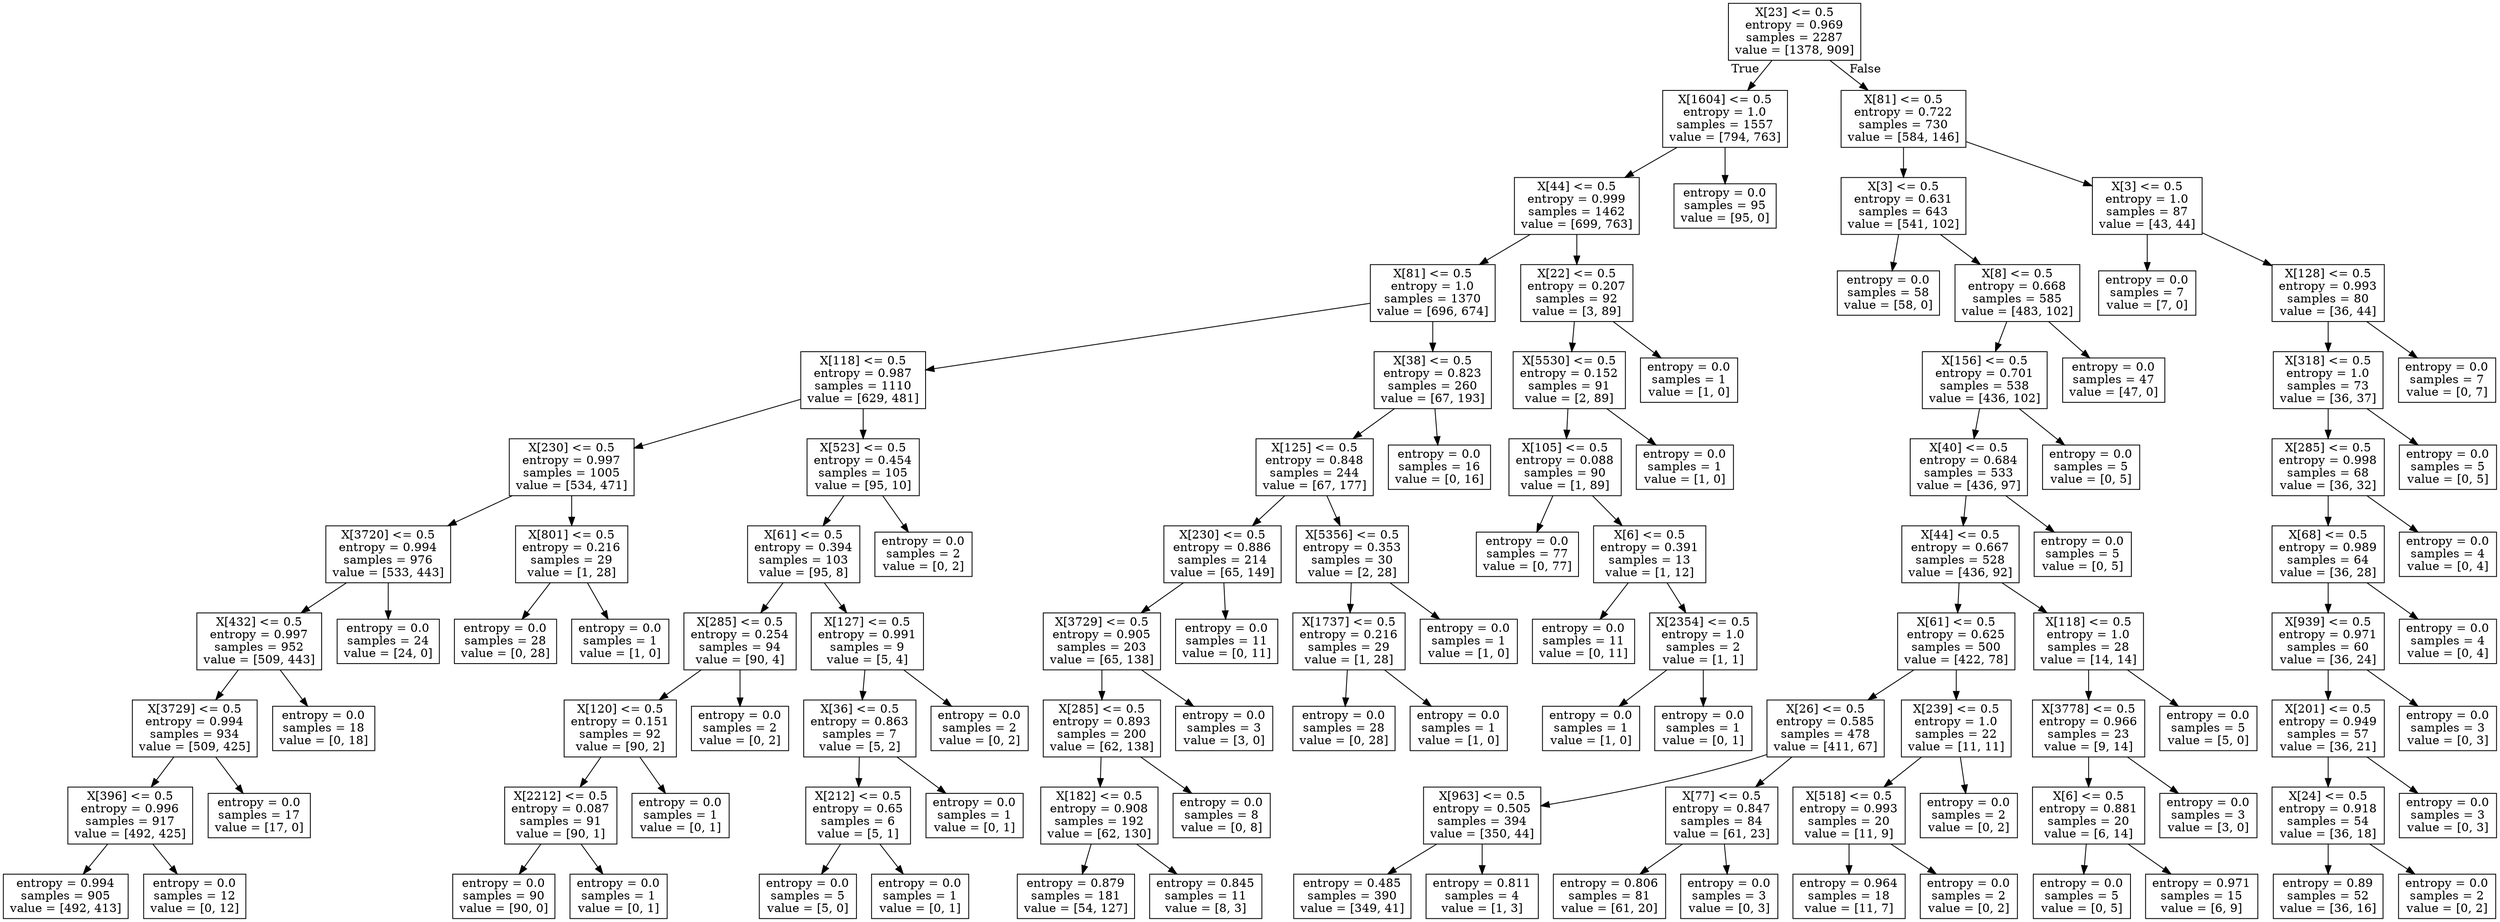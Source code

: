 digraph Tree {
node [shape=box] ;
0 [label="X[23] <= 0.5\nentropy = 0.969\nsamples = 2287\nvalue = [1378, 909]"] ;
1 [label="X[1604] <= 0.5\nentropy = 1.0\nsamples = 1557\nvalue = [794, 763]"] ;
0 -> 1 [labeldistance=2.5, labelangle=45, headlabel="True"] ;
2 [label="X[44] <= 0.5\nentropy = 0.999\nsamples = 1462\nvalue = [699, 763]"] ;
1 -> 2 ;
3 [label="X[81] <= 0.5\nentropy = 1.0\nsamples = 1370\nvalue = [696, 674]"] ;
2 -> 3 ;
4 [label="X[118] <= 0.5\nentropy = 0.987\nsamples = 1110\nvalue = [629, 481]"] ;
3 -> 4 ;
5 [label="X[230] <= 0.5\nentropy = 0.997\nsamples = 1005\nvalue = [534, 471]"] ;
4 -> 5 ;
6 [label="X[3720] <= 0.5\nentropy = 0.994\nsamples = 976\nvalue = [533, 443]"] ;
5 -> 6 ;
7 [label="X[432] <= 0.5\nentropy = 0.997\nsamples = 952\nvalue = [509, 443]"] ;
6 -> 7 ;
8 [label="X[3729] <= 0.5\nentropy = 0.994\nsamples = 934\nvalue = [509, 425]"] ;
7 -> 8 ;
9 [label="X[396] <= 0.5\nentropy = 0.996\nsamples = 917\nvalue = [492, 425]"] ;
8 -> 9 ;
10 [label="entropy = 0.994\nsamples = 905\nvalue = [492, 413]"] ;
9 -> 10 ;
11 [label="entropy = 0.0\nsamples = 12\nvalue = [0, 12]"] ;
9 -> 11 ;
12 [label="entropy = 0.0\nsamples = 17\nvalue = [17, 0]"] ;
8 -> 12 ;
13 [label="entropy = 0.0\nsamples = 18\nvalue = [0, 18]"] ;
7 -> 13 ;
14 [label="entropy = 0.0\nsamples = 24\nvalue = [24, 0]"] ;
6 -> 14 ;
15 [label="X[801] <= 0.5\nentropy = 0.216\nsamples = 29\nvalue = [1, 28]"] ;
5 -> 15 ;
16 [label="entropy = 0.0\nsamples = 28\nvalue = [0, 28]"] ;
15 -> 16 ;
17 [label="entropy = 0.0\nsamples = 1\nvalue = [1, 0]"] ;
15 -> 17 ;
18 [label="X[523] <= 0.5\nentropy = 0.454\nsamples = 105\nvalue = [95, 10]"] ;
4 -> 18 ;
19 [label="X[61] <= 0.5\nentropy = 0.394\nsamples = 103\nvalue = [95, 8]"] ;
18 -> 19 ;
20 [label="X[285] <= 0.5\nentropy = 0.254\nsamples = 94\nvalue = [90, 4]"] ;
19 -> 20 ;
21 [label="X[120] <= 0.5\nentropy = 0.151\nsamples = 92\nvalue = [90, 2]"] ;
20 -> 21 ;
22 [label="X[2212] <= 0.5\nentropy = 0.087\nsamples = 91\nvalue = [90, 1]"] ;
21 -> 22 ;
23 [label="entropy = 0.0\nsamples = 90\nvalue = [90, 0]"] ;
22 -> 23 ;
24 [label="entropy = 0.0\nsamples = 1\nvalue = [0, 1]"] ;
22 -> 24 ;
25 [label="entropy = 0.0\nsamples = 1\nvalue = [0, 1]"] ;
21 -> 25 ;
26 [label="entropy = 0.0\nsamples = 2\nvalue = [0, 2]"] ;
20 -> 26 ;
27 [label="X[127] <= 0.5\nentropy = 0.991\nsamples = 9\nvalue = [5, 4]"] ;
19 -> 27 ;
28 [label="X[36] <= 0.5\nentropy = 0.863\nsamples = 7\nvalue = [5, 2]"] ;
27 -> 28 ;
29 [label="X[212] <= 0.5\nentropy = 0.65\nsamples = 6\nvalue = [5, 1]"] ;
28 -> 29 ;
30 [label="entropy = 0.0\nsamples = 5\nvalue = [5, 0]"] ;
29 -> 30 ;
31 [label="entropy = 0.0\nsamples = 1\nvalue = [0, 1]"] ;
29 -> 31 ;
32 [label="entropy = 0.0\nsamples = 1\nvalue = [0, 1]"] ;
28 -> 32 ;
33 [label="entropy = 0.0\nsamples = 2\nvalue = [0, 2]"] ;
27 -> 33 ;
34 [label="entropy = 0.0\nsamples = 2\nvalue = [0, 2]"] ;
18 -> 34 ;
35 [label="X[38] <= 0.5\nentropy = 0.823\nsamples = 260\nvalue = [67, 193]"] ;
3 -> 35 ;
36 [label="X[125] <= 0.5\nentropy = 0.848\nsamples = 244\nvalue = [67, 177]"] ;
35 -> 36 ;
37 [label="X[230] <= 0.5\nentropy = 0.886\nsamples = 214\nvalue = [65, 149]"] ;
36 -> 37 ;
38 [label="X[3729] <= 0.5\nentropy = 0.905\nsamples = 203\nvalue = [65, 138]"] ;
37 -> 38 ;
39 [label="X[285] <= 0.5\nentropy = 0.893\nsamples = 200\nvalue = [62, 138]"] ;
38 -> 39 ;
40 [label="X[182] <= 0.5\nentropy = 0.908\nsamples = 192\nvalue = [62, 130]"] ;
39 -> 40 ;
41 [label="entropy = 0.879\nsamples = 181\nvalue = [54, 127]"] ;
40 -> 41 ;
42 [label="entropy = 0.845\nsamples = 11\nvalue = [8, 3]"] ;
40 -> 42 ;
43 [label="entropy = 0.0\nsamples = 8\nvalue = [0, 8]"] ;
39 -> 43 ;
44 [label="entropy = 0.0\nsamples = 3\nvalue = [3, 0]"] ;
38 -> 44 ;
45 [label="entropy = 0.0\nsamples = 11\nvalue = [0, 11]"] ;
37 -> 45 ;
46 [label="X[5356] <= 0.5\nentropy = 0.353\nsamples = 30\nvalue = [2, 28]"] ;
36 -> 46 ;
47 [label="X[1737] <= 0.5\nentropy = 0.216\nsamples = 29\nvalue = [1, 28]"] ;
46 -> 47 ;
48 [label="entropy = 0.0\nsamples = 28\nvalue = [0, 28]"] ;
47 -> 48 ;
49 [label="entropy = 0.0\nsamples = 1\nvalue = [1, 0]"] ;
47 -> 49 ;
50 [label="entropy = 0.0\nsamples = 1\nvalue = [1, 0]"] ;
46 -> 50 ;
51 [label="entropy = 0.0\nsamples = 16\nvalue = [0, 16]"] ;
35 -> 51 ;
52 [label="X[22] <= 0.5\nentropy = 0.207\nsamples = 92\nvalue = [3, 89]"] ;
2 -> 52 ;
53 [label="X[5530] <= 0.5\nentropy = 0.152\nsamples = 91\nvalue = [2, 89]"] ;
52 -> 53 ;
54 [label="X[105] <= 0.5\nentropy = 0.088\nsamples = 90\nvalue = [1, 89]"] ;
53 -> 54 ;
55 [label="entropy = 0.0\nsamples = 77\nvalue = [0, 77]"] ;
54 -> 55 ;
56 [label="X[6] <= 0.5\nentropy = 0.391\nsamples = 13\nvalue = [1, 12]"] ;
54 -> 56 ;
57 [label="entropy = 0.0\nsamples = 11\nvalue = [0, 11]"] ;
56 -> 57 ;
58 [label="X[2354] <= 0.5\nentropy = 1.0\nsamples = 2\nvalue = [1, 1]"] ;
56 -> 58 ;
59 [label="entropy = 0.0\nsamples = 1\nvalue = [1, 0]"] ;
58 -> 59 ;
60 [label="entropy = 0.0\nsamples = 1\nvalue = [0, 1]"] ;
58 -> 60 ;
61 [label="entropy = 0.0\nsamples = 1\nvalue = [1, 0]"] ;
53 -> 61 ;
62 [label="entropy = 0.0\nsamples = 1\nvalue = [1, 0]"] ;
52 -> 62 ;
63 [label="entropy = 0.0\nsamples = 95\nvalue = [95, 0]"] ;
1 -> 63 ;
64 [label="X[81] <= 0.5\nentropy = 0.722\nsamples = 730\nvalue = [584, 146]"] ;
0 -> 64 [labeldistance=2.5, labelangle=-45, headlabel="False"] ;
65 [label="X[3] <= 0.5\nentropy = 0.631\nsamples = 643\nvalue = [541, 102]"] ;
64 -> 65 ;
66 [label="entropy = 0.0\nsamples = 58\nvalue = [58, 0]"] ;
65 -> 66 ;
67 [label="X[8] <= 0.5\nentropy = 0.668\nsamples = 585\nvalue = [483, 102]"] ;
65 -> 67 ;
68 [label="X[156] <= 0.5\nentropy = 0.701\nsamples = 538\nvalue = [436, 102]"] ;
67 -> 68 ;
69 [label="X[40] <= 0.5\nentropy = 0.684\nsamples = 533\nvalue = [436, 97]"] ;
68 -> 69 ;
70 [label="X[44] <= 0.5\nentropy = 0.667\nsamples = 528\nvalue = [436, 92]"] ;
69 -> 70 ;
71 [label="X[61] <= 0.5\nentropy = 0.625\nsamples = 500\nvalue = [422, 78]"] ;
70 -> 71 ;
72 [label="X[26] <= 0.5\nentropy = 0.585\nsamples = 478\nvalue = [411, 67]"] ;
71 -> 72 ;
73 [label="X[963] <= 0.5\nentropy = 0.505\nsamples = 394\nvalue = [350, 44]"] ;
72 -> 73 ;
74 [label="entropy = 0.485\nsamples = 390\nvalue = [349, 41]"] ;
73 -> 74 ;
75 [label="entropy = 0.811\nsamples = 4\nvalue = [1, 3]"] ;
73 -> 75 ;
76 [label="X[77] <= 0.5\nentropy = 0.847\nsamples = 84\nvalue = [61, 23]"] ;
72 -> 76 ;
77 [label="entropy = 0.806\nsamples = 81\nvalue = [61, 20]"] ;
76 -> 77 ;
78 [label="entropy = 0.0\nsamples = 3\nvalue = [0, 3]"] ;
76 -> 78 ;
79 [label="X[239] <= 0.5\nentropy = 1.0\nsamples = 22\nvalue = [11, 11]"] ;
71 -> 79 ;
80 [label="X[518] <= 0.5\nentropy = 0.993\nsamples = 20\nvalue = [11, 9]"] ;
79 -> 80 ;
81 [label="entropy = 0.964\nsamples = 18\nvalue = [11, 7]"] ;
80 -> 81 ;
82 [label="entropy = 0.0\nsamples = 2\nvalue = [0, 2]"] ;
80 -> 82 ;
83 [label="entropy = 0.0\nsamples = 2\nvalue = [0, 2]"] ;
79 -> 83 ;
84 [label="X[118] <= 0.5\nentropy = 1.0\nsamples = 28\nvalue = [14, 14]"] ;
70 -> 84 ;
85 [label="X[3778] <= 0.5\nentropy = 0.966\nsamples = 23\nvalue = [9, 14]"] ;
84 -> 85 ;
86 [label="X[6] <= 0.5\nentropy = 0.881\nsamples = 20\nvalue = [6, 14]"] ;
85 -> 86 ;
87 [label="entropy = 0.0\nsamples = 5\nvalue = [0, 5]"] ;
86 -> 87 ;
88 [label="entropy = 0.971\nsamples = 15\nvalue = [6, 9]"] ;
86 -> 88 ;
89 [label="entropy = 0.0\nsamples = 3\nvalue = [3, 0]"] ;
85 -> 89 ;
90 [label="entropy = 0.0\nsamples = 5\nvalue = [5, 0]"] ;
84 -> 90 ;
91 [label="entropy = 0.0\nsamples = 5\nvalue = [0, 5]"] ;
69 -> 91 ;
92 [label="entropy = 0.0\nsamples = 5\nvalue = [0, 5]"] ;
68 -> 92 ;
93 [label="entropy = 0.0\nsamples = 47\nvalue = [47, 0]"] ;
67 -> 93 ;
94 [label="X[3] <= 0.5\nentropy = 1.0\nsamples = 87\nvalue = [43, 44]"] ;
64 -> 94 ;
95 [label="entropy = 0.0\nsamples = 7\nvalue = [7, 0]"] ;
94 -> 95 ;
96 [label="X[128] <= 0.5\nentropy = 0.993\nsamples = 80\nvalue = [36, 44]"] ;
94 -> 96 ;
97 [label="X[318] <= 0.5\nentropy = 1.0\nsamples = 73\nvalue = [36, 37]"] ;
96 -> 97 ;
98 [label="X[285] <= 0.5\nentropy = 0.998\nsamples = 68\nvalue = [36, 32]"] ;
97 -> 98 ;
99 [label="X[68] <= 0.5\nentropy = 0.989\nsamples = 64\nvalue = [36, 28]"] ;
98 -> 99 ;
100 [label="X[939] <= 0.5\nentropy = 0.971\nsamples = 60\nvalue = [36, 24]"] ;
99 -> 100 ;
101 [label="X[201] <= 0.5\nentropy = 0.949\nsamples = 57\nvalue = [36, 21]"] ;
100 -> 101 ;
102 [label="X[24] <= 0.5\nentropy = 0.918\nsamples = 54\nvalue = [36, 18]"] ;
101 -> 102 ;
103 [label="entropy = 0.89\nsamples = 52\nvalue = [36, 16]"] ;
102 -> 103 ;
104 [label="entropy = 0.0\nsamples = 2\nvalue = [0, 2]"] ;
102 -> 104 ;
105 [label="entropy = 0.0\nsamples = 3\nvalue = [0, 3]"] ;
101 -> 105 ;
106 [label="entropy = 0.0\nsamples = 3\nvalue = [0, 3]"] ;
100 -> 106 ;
107 [label="entropy = 0.0\nsamples = 4\nvalue = [0, 4]"] ;
99 -> 107 ;
108 [label="entropy = 0.0\nsamples = 4\nvalue = [0, 4]"] ;
98 -> 108 ;
109 [label="entropy = 0.0\nsamples = 5\nvalue = [0, 5]"] ;
97 -> 109 ;
110 [label="entropy = 0.0\nsamples = 7\nvalue = [0, 7]"] ;
96 -> 110 ;
}